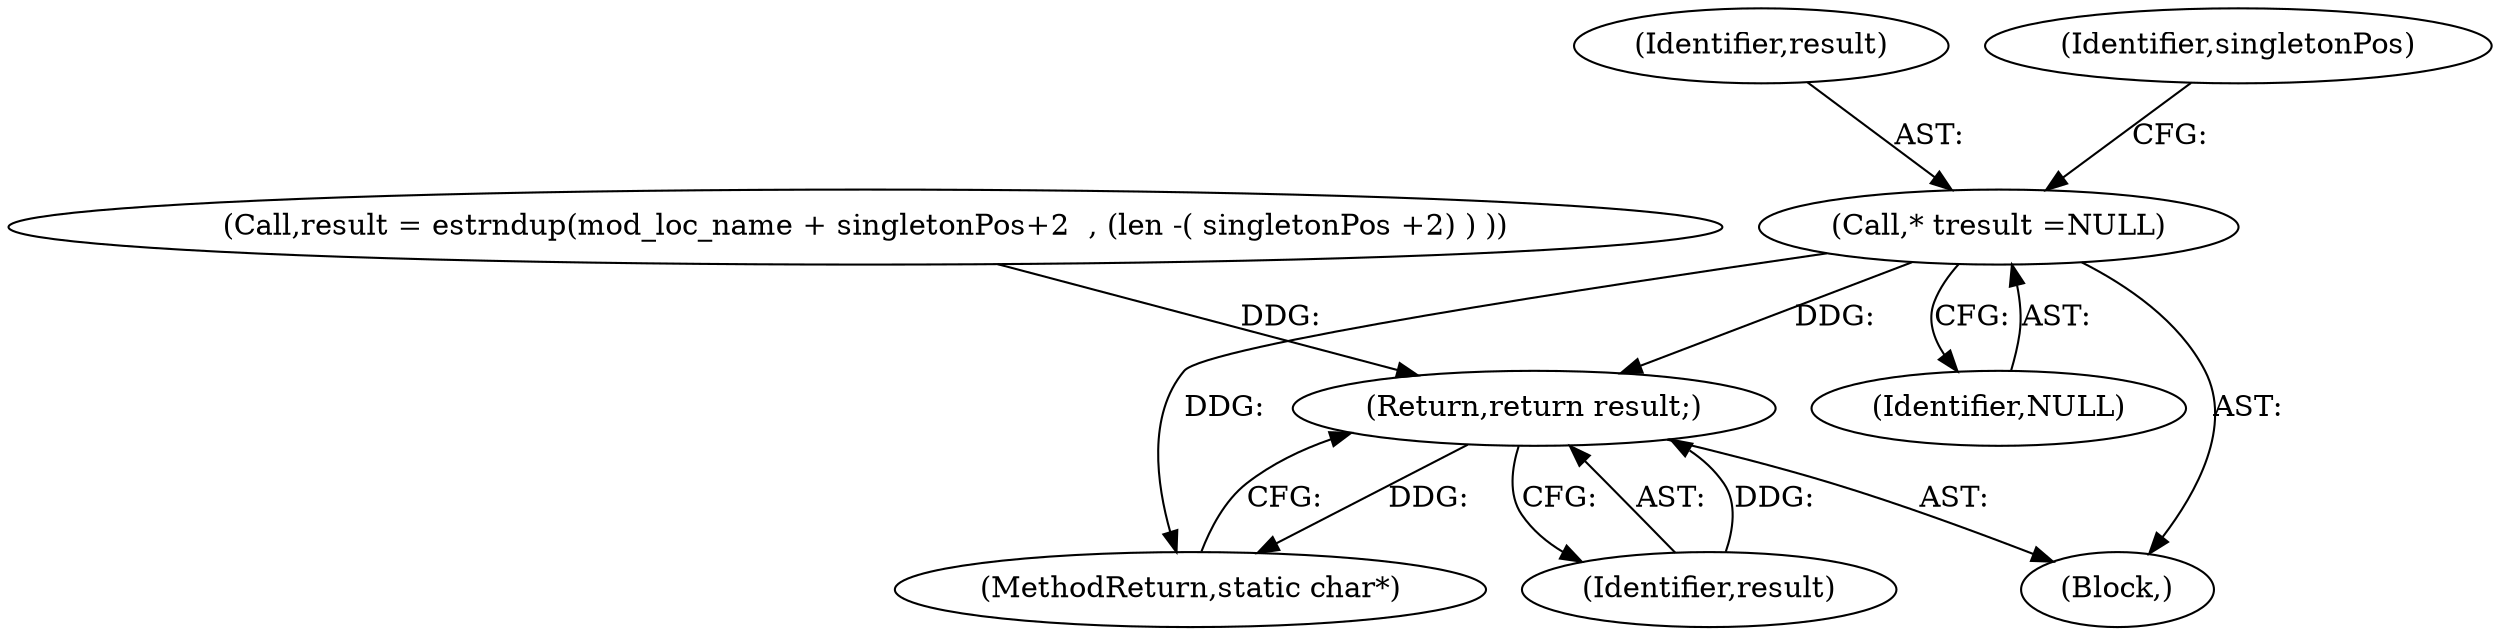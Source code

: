 digraph "0_php-src_97eff7eb57fc2320c267a949cffd622c38712484?w=1_24@pointer" {
"1000110" [label="(Call,* \tresult =NULL)"];
"1000218" [label="(Return,return result;)"];
"1000108" [label="(Block,)"];
"1000111" [label="(Identifier,result)"];
"1000112" [label="(Identifier,NULL)"];
"1000110" [label="(Call,* \tresult =NULL)"];
"1000218" [label="(Return,return result;)"];
"1000115" [label="(Identifier,singletonPos)"];
"1000181" [label="(Call,result = estrndup(mod_loc_name + singletonPos+2  , (len -( singletonPos +2) ) ))"];
"1000219" [label="(Identifier,result)"];
"1000220" [label="(MethodReturn,static char*)"];
"1000110" -> "1000108"  [label="AST: "];
"1000110" -> "1000112"  [label="CFG: "];
"1000111" -> "1000110"  [label="AST: "];
"1000112" -> "1000110"  [label="AST: "];
"1000115" -> "1000110"  [label="CFG: "];
"1000110" -> "1000220"  [label="DDG: "];
"1000110" -> "1000218"  [label="DDG: "];
"1000218" -> "1000108"  [label="AST: "];
"1000218" -> "1000219"  [label="CFG: "];
"1000219" -> "1000218"  [label="AST: "];
"1000220" -> "1000218"  [label="CFG: "];
"1000218" -> "1000220"  [label="DDG: "];
"1000219" -> "1000218"  [label="DDG: "];
"1000181" -> "1000218"  [label="DDG: "];
}
